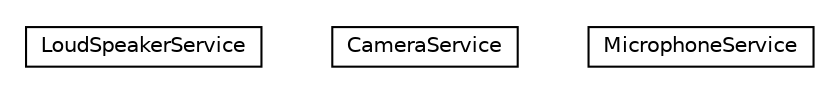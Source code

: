 #!/usr/local/bin/dot
#
# Class diagram 
# Generated by UMLGraph version R5_6-24-gf6e263 (http://www.umlgraph.org/)
#

digraph G {
	edge [fontname="Helvetica",fontsize=10,labelfontname="Helvetica",labelfontsize=10];
	node [fontname="Helvetica",fontsize=10,shape=plaintext];
	nodesep=0.25;
	ranksep=0.5;
	// org.universAAL.ontology.av.service.LoudSpeakerService
	c335330 [label=<<table title="org.universAAL.ontology.av.service.LoudSpeakerService" border="0" cellborder="1" cellspacing="0" cellpadding="2" port="p" href="./LoudSpeakerService.html">
		<tr><td><table border="0" cellspacing="0" cellpadding="1">
<tr><td align="center" balign="center"> LoudSpeakerService </td></tr>
		</table></td></tr>
		</table>>, URL="./LoudSpeakerService.html", fontname="Helvetica", fontcolor="black", fontsize=10.0];
	// org.universAAL.ontology.av.service.CameraService
	c335331 [label=<<table title="org.universAAL.ontology.av.service.CameraService" border="0" cellborder="1" cellspacing="0" cellpadding="2" port="p" href="./CameraService.html">
		<tr><td><table border="0" cellspacing="0" cellpadding="1">
<tr><td align="center" balign="center"> CameraService </td></tr>
		</table></td></tr>
		</table>>, URL="./CameraService.html", fontname="Helvetica", fontcolor="black", fontsize=10.0];
	// org.universAAL.ontology.av.service.MicrophoneService
	c335332 [label=<<table title="org.universAAL.ontology.av.service.MicrophoneService" border="0" cellborder="1" cellspacing="0" cellpadding="2" port="p" href="./MicrophoneService.html">
		<tr><td><table border="0" cellspacing="0" cellpadding="1">
<tr><td align="center" balign="center"> MicrophoneService </td></tr>
		</table></td></tr>
		</table>>, URL="./MicrophoneService.html", fontname="Helvetica", fontcolor="black", fontsize=10.0];
}

